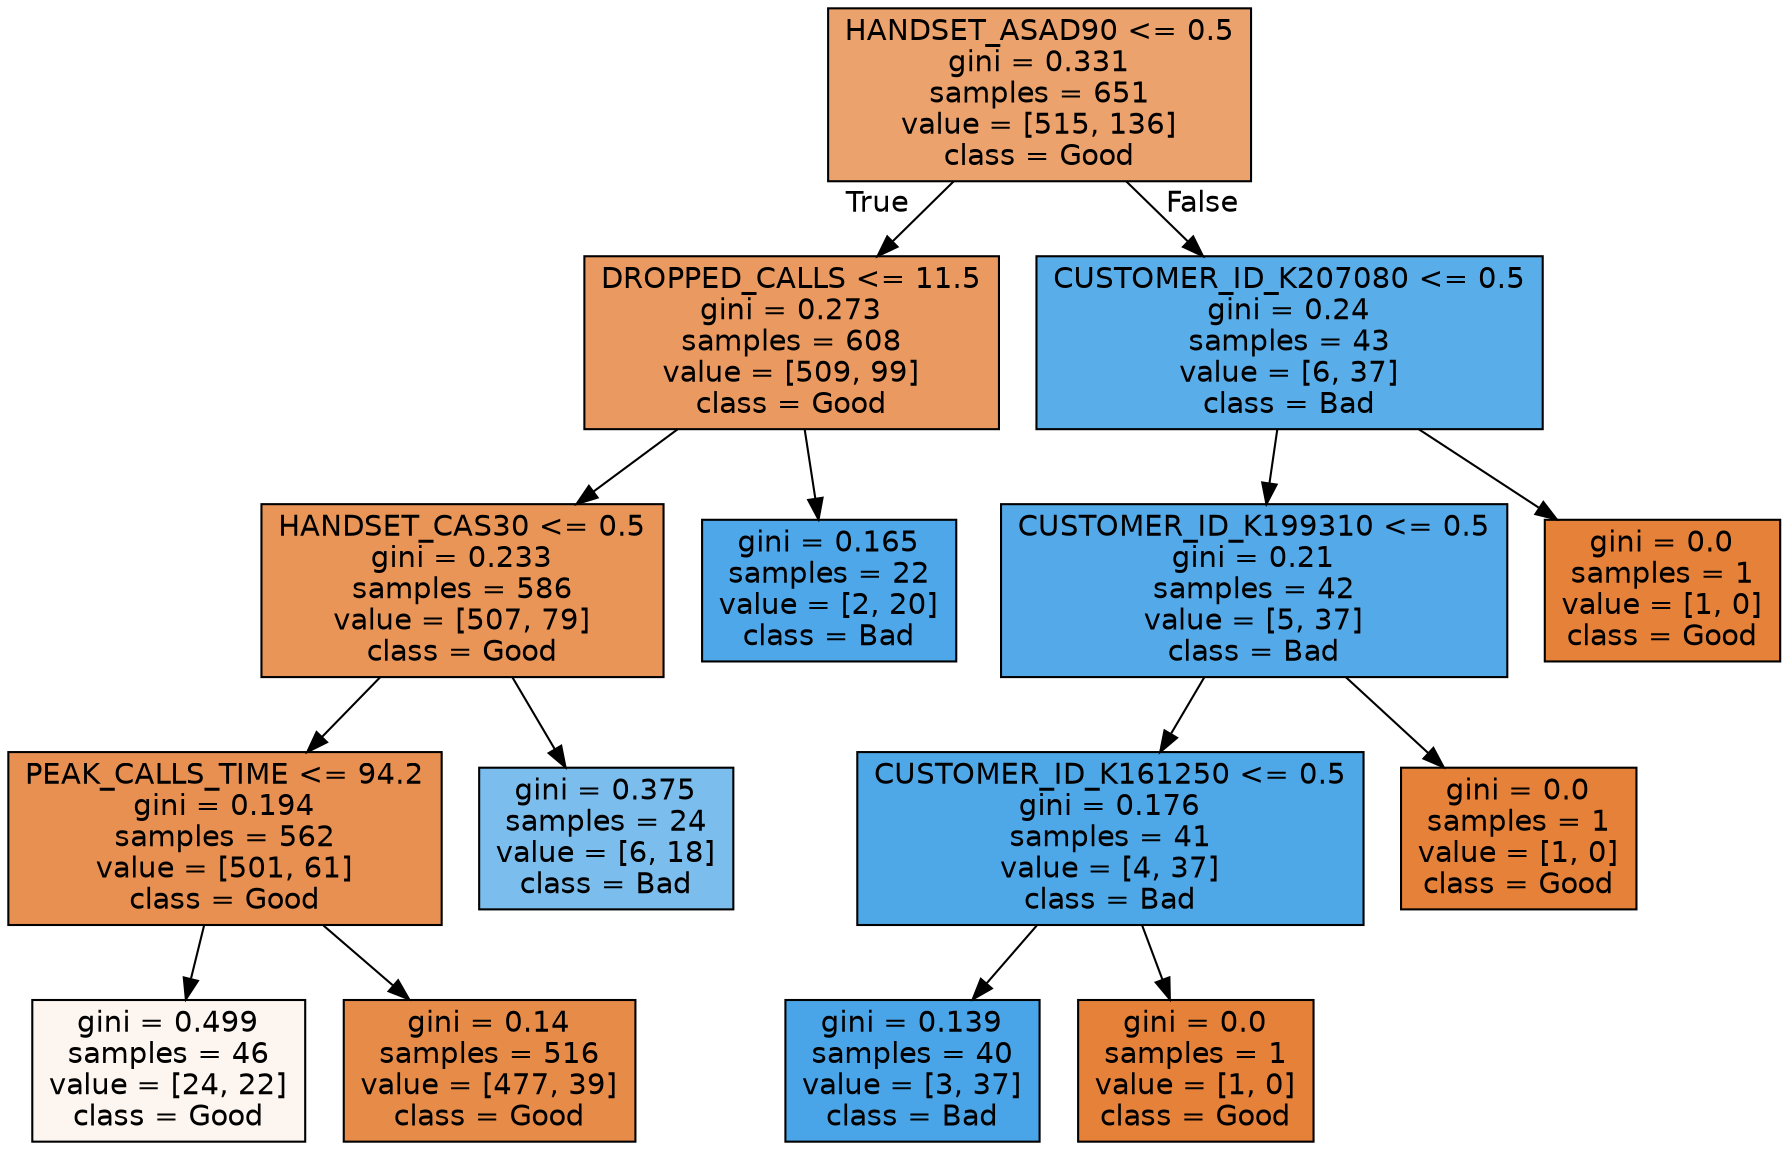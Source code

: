 digraph Tree {
node [shape=box, style="filled", color="black", fontname="helvetica"] ;
edge [fontname="helvetica"] ;
0 [label="HANDSET_ASAD90 <= 0.5\ngini = 0.331\nsamples = 651\nvalue = [515, 136]\nclass = Good", fillcolor="#eca26d"] ;
1 [label="DROPPED_CALLS <= 11.5\ngini = 0.273\nsamples = 608\nvalue = [509, 99]\nclass = Good", fillcolor="#ea9a60"] ;
0 -> 1 [labeldistance=2.5, labelangle=45, headlabel="True"] ;
2 [label="HANDSET_CAS30 <= 0.5\ngini = 0.233\nsamples = 586\nvalue = [507, 79]\nclass = Good", fillcolor="#e99558"] ;
1 -> 2 ;
3 [label="PEAK_CALLS_TIME <= 94.2\ngini = 0.194\nsamples = 562\nvalue = [501, 61]\nclass = Good", fillcolor="#e89051"] ;
2 -> 3 ;
4 [label="gini = 0.499\nsamples = 46\nvalue = [24, 22]\nclass = Good", fillcolor="#fdf5ef"] ;
3 -> 4 ;
5 [label="gini = 0.14\nsamples = 516\nvalue = [477, 39]\nclass = Good", fillcolor="#e78b49"] ;
3 -> 5 ;
6 [label="gini = 0.375\nsamples = 24\nvalue = [6, 18]\nclass = Bad", fillcolor="#7bbeee"] ;
2 -> 6 ;
7 [label="gini = 0.165\nsamples = 22\nvalue = [2, 20]\nclass = Bad", fillcolor="#4da7e8"] ;
1 -> 7 ;
8 [label="CUSTOMER_ID_K207080 <= 0.5\ngini = 0.24\nsamples = 43\nvalue = [6, 37]\nclass = Bad", fillcolor="#59ade9"] ;
0 -> 8 [labeldistance=2.5, labelangle=-45, headlabel="False"] ;
9 [label="CUSTOMER_ID_K199310 <= 0.5\ngini = 0.21\nsamples = 42\nvalue = [5, 37]\nclass = Bad", fillcolor="#54aae9"] ;
8 -> 9 ;
10 [label="CUSTOMER_ID_K161250 <= 0.5\ngini = 0.176\nsamples = 41\nvalue = [4, 37]\nclass = Bad", fillcolor="#4ea8e8"] ;
9 -> 10 ;
11 [label="gini = 0.139\nsamples = 40\nvalue = [3, 37]\nclass = Bad", fillcolor="#49a5e7"] ;
10 -> 11 ;
12 [label="gini = 0.0\nsamples = 1\nvalue = [1, 0]\nclass = Good", fillcolor="#e58139"] ;
10 -> 12 ;
13 [label="gini = 0.0\nsamples = 1\nvalue = [1, 0]\nclass = Good", fillcolor="#e58139"] ;
9 -> 13 ;
14 [label="gini = 0.0\nsamples = 1\nvalue = [1, 0]\nclass = Good", fillcolor="#e58139"] ;
8 -> 14 ;
}